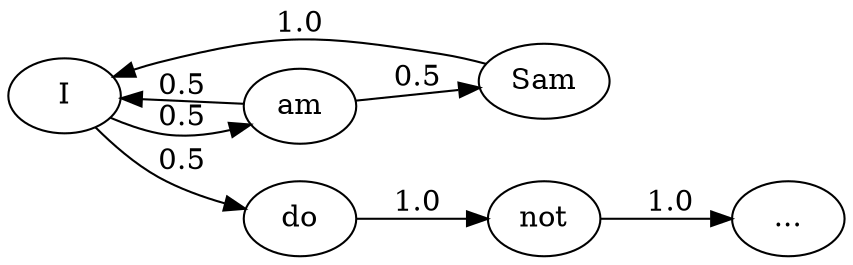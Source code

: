 digraph G {
  rankdir="LR";
  I -> am [label="0.5"];
  am -> Sam [label="0.5"];
  Sam -> I [label="1.0"];
  am -> I [label="0.5"];
  I -> do [label="0.5"];
  do -> "not" [label="1.0"];
  not -> "..." [label="1.0"];
}